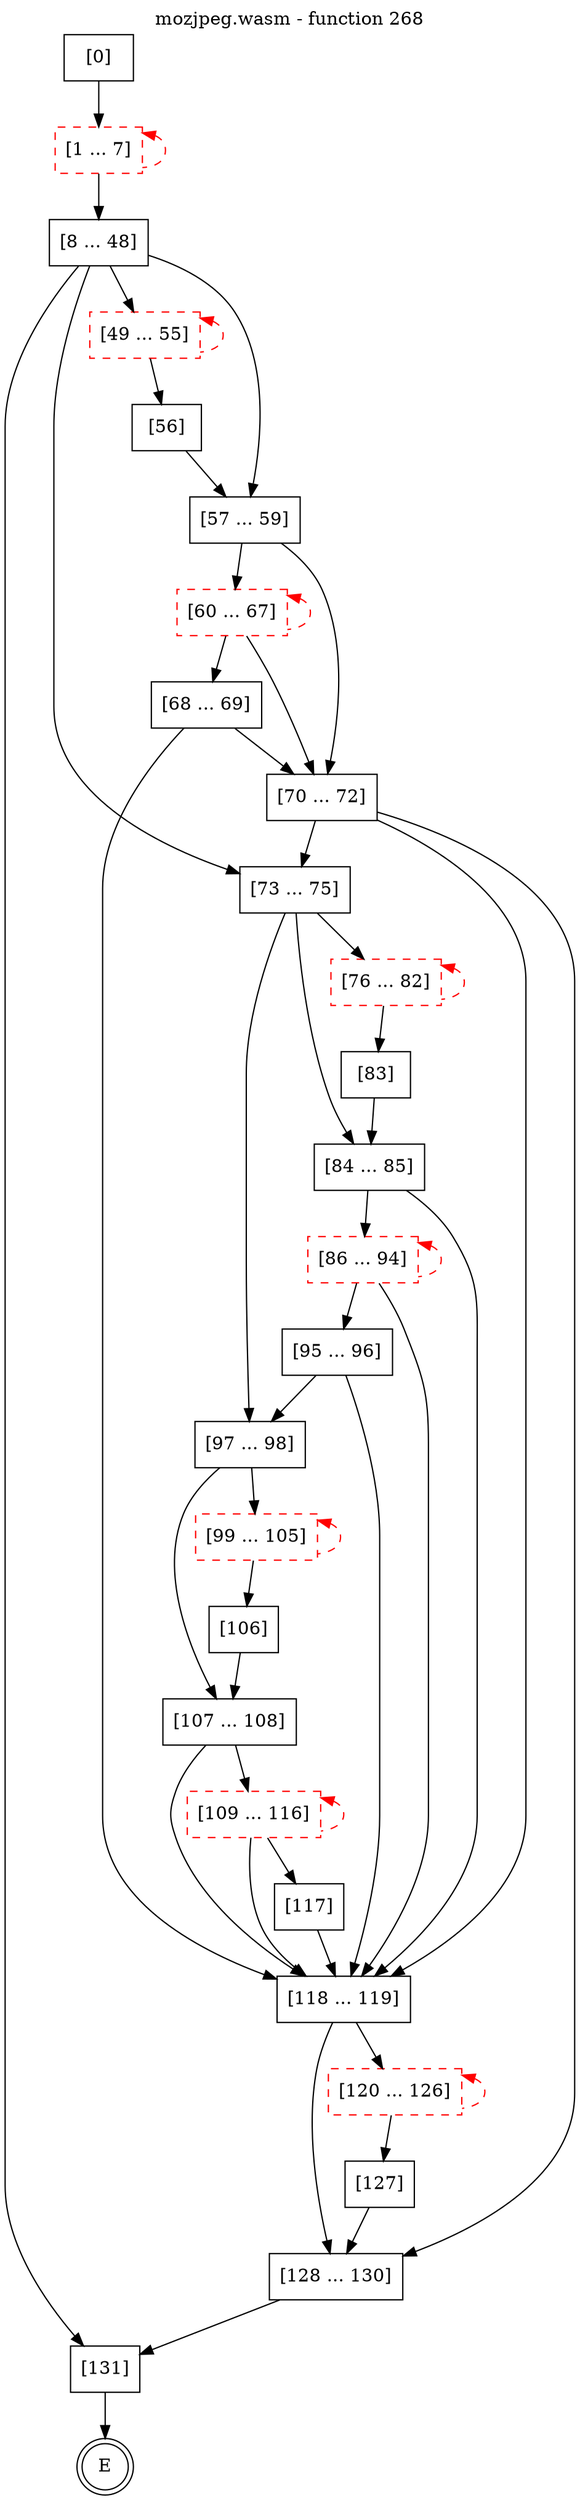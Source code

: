 digraph finite_state_machine {
    label = "mozjpeg.wasm - function 268"
    labelloc =  t
    labelfontsize = 16
    labelfontcolor = black
    labelfontname = "Helvetica"
    node [shape = doublecircle]; E ;
    node [shape = box];
    node [shape=box, color=black, style=solid] 0[label="[0]"]
    node [shape=box, color=red, style=dashed] 1[label="[1 ... 7]"]
    node [shape=box, color=black, style=solid] 8[label="[8 ... 48]"]
    node [shape=box, color=red, style=dashed] 49[label="[49 ... 55]"]
    node [shape=box, color=black, style=solid] 56[label="[56]"]
    node [shape=box, color=black, style=solid] 57[label="[57 ... 59]"]
    node [shape=box, color=red, style=dashed] 60[label="[60 ... 67]"]
    node [shape=box, color=black, style=solid] 68[label="[68 ... 69]"]
    node [shape=box, color=black, style=solid] 70[label="[70 ... 72]"]
    node [shape=box, color=black, style=solid] 73[label="[73 ... 75]"]
    node [shape=box, color=red, style=dashed] 76[label="[76 ... 82]"]
    node [shape=box, color=black, style=solid] 83[label="[83]"]
    node [shape=box, color=black, style=solid] 84[label="[84 ... 85]"]
    node [shape=box, color=red, style=dashed] 86[label="[86 ... 94]"]
    node [shape=box, color=black, style=solid] 95[label="[95 ... 96]"]
    node [shape=box, color=black, style=solid] 97[label="[97 ... 98]"]
    node [shape=box, color=red, style=dashed] 99[label="[99 ... 105]"]
    node [shape=box, color=black, style=solid] 106[label="[106]"]
    node [shape=box, color=black, style=solid] 107[label="[107 ... 108]"]
    node [shape=box, color=red, style=dashed] 109[label="[109 ... 116]"]
    node [shape=box, color=black, style=solid] 117[label="[117]"]
    node [shape=box, color=black, style=solid] 118[label="[118 ... 119]"]
    node [shape=box, color=red, style=dashed] 120[label="[120 ... 126]"]
    node [shape=box, color=black, style=solid] 127[label="[127]"]
    node [shape=box, color=black, style=solid] 128[label="[128 ... 130]"]
    node [shape=box, color=black, style=solid] 131[label="[131]"]
    0 -> 1;
    1 -> 8;
    1 -> 1[style="dashed" color="red" dir=back];
    8 -> 49;
    8 -> 57;
    8 -> 73;
    8 -> 131;
    49 -> 56;
    49 -> 49[style="dashed" color="red" dir=back];
    56 -> 57;
    57 -> 60;
    57 -> 70;
    60 -> 68;
    60 -> 70;
    60 -> 60[style="dashed" color="red" dir=back];
    68 -> 70;
    68 -> 118;
    70 -> 73;
    70 -> 118;
    70 -> 128;
    73 -> 76;
    73 -> 84;
    73 -> 97;
    76 -> 83;
    76 -> 76[style="dashed" color="red" dir=back];
    83 -> 84;
    84 -> 86;
    84 -> 118;
    86 -> 95;
    86 -> 118;
    86 -> 86[style="dashed" color="red" dir=back];
    95 -> 97;
    95 -> 118;
    97 -> 99;
    97 -> 107;
    99 -> 106;
    99 -> 99[style="dashed" color="red" dir=back];
    106 -> 107;
    107 -> 109;
    107 -> 118;
    109 -> 117;
    109 -> 118;
    109 -> 109[style="dashed" color="red" dir=back];
    117 -> 118;
    118 -> 120;
    118 -> 128;
    120 -> 127;
    120 -> 120[style="dashed" color="red" dir=back];
    127 -> 128;
    128 -> 131;
    131 -> E;
}

